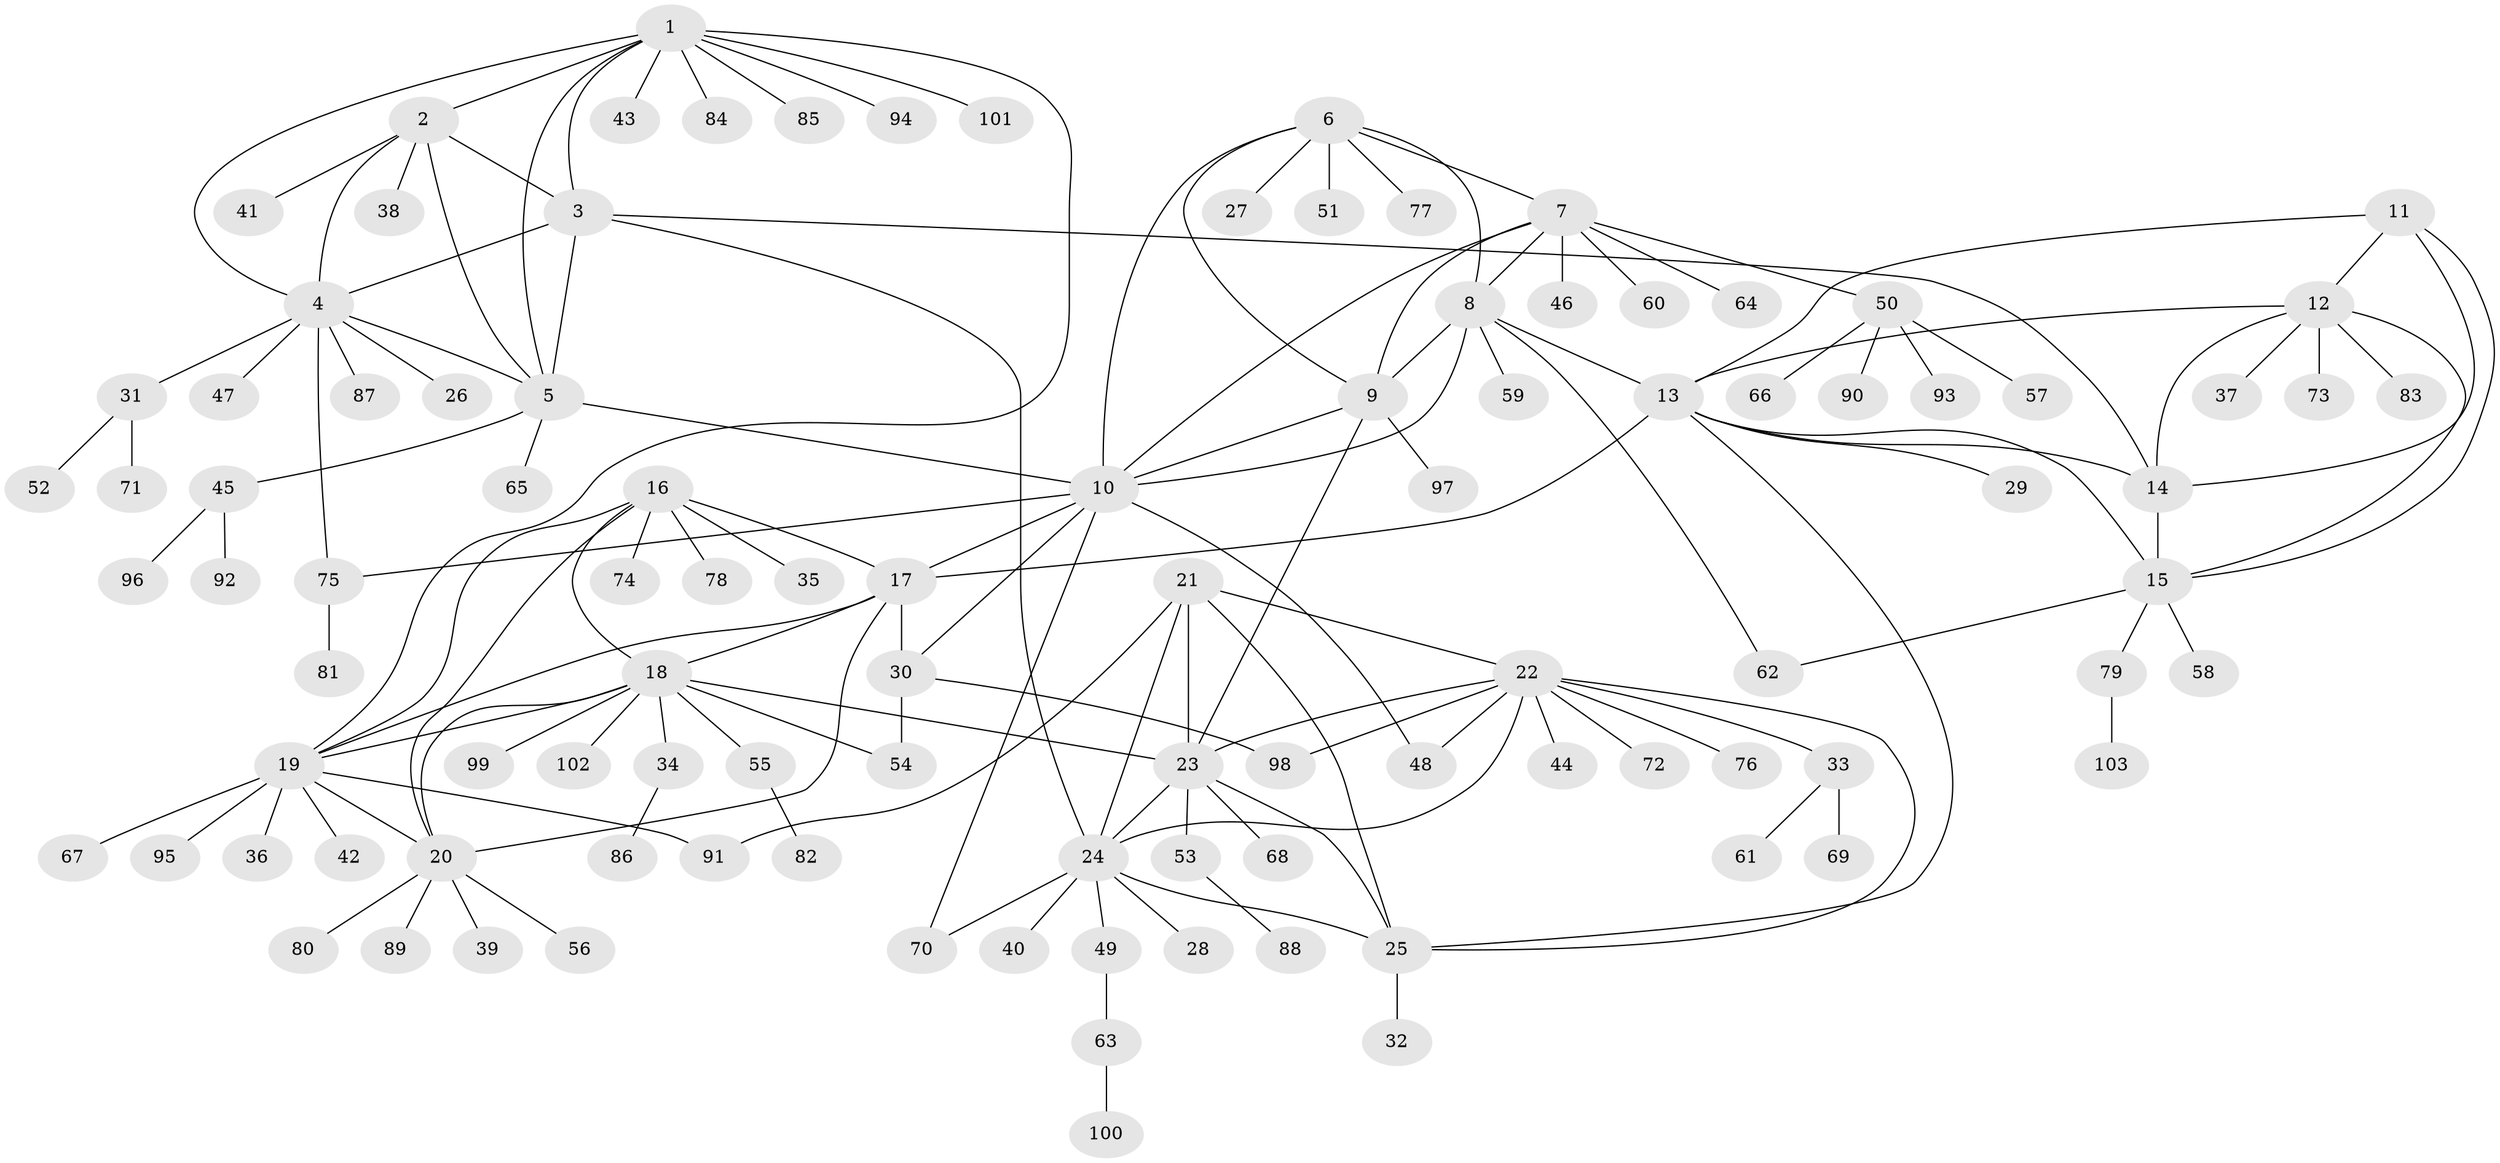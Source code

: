 // Generated by graph-tools (version 1.1) at 2025/11/02/27/25 16:11:32]
// undirected, 103 vertices, 146 edges
graph export_dot {
graph [start="1"]
  node [color=gray90,style=filled];
  1;
  2;
  3;
  4;
  5;
  6;
  7;
  8;
  9;
  10;
  11;
  12;
  13;
  14;
  15;
  16;
  17;
  18;
  19;
  20;
  21;
  22;
  23;
  24;
  25;
  26;
  27;
  28;
  29;
  30;
  31;
  32;
  33;
  34;
  35;
  36;
  37;
  38;
  39;
  40;
  41;
  42;
  43;
  44;
  45;
  46;
  47;
  48;
  49;
  50;
  51;
  52;
  53;
  54;
  55;
  56;
  57;
  58;
  59;
  60;
  61;
  62;
  63;
  64;
  65;
  66;
  67;
  68;
  69;
  70;
  71;
  72;
  73;
  74;
  75;
  76;
  77;
  78;
  79;
  80;
  81;
  82;
  83;
  84;
  85;
  86;
  87;
  88;
  89;
  90;
  91;
  92;
  93;
  94;
  95;
  96;
  97;
  98;
  99;
  100;
  101;
  102;
  103;
  1 -- 2;
  1 -- 3;
  1 -- 4;
  1 -- 5;
  1 -- 19;
  1 -- 43;
  1 -- 84;
  1 -- 85;
  1 -- 94;
  1 -- 101;
  2 -- 3;
  2 -- 4;
  2 -- 5;
  2 -- 38;
  2 -- 41;
  3 -- 4;
  3 -- 5;
  3 -- 14;
  3 -- 24;
  4 -- 5;
  4 -- 26;
  4 -- 31;
  4 -- 47;
  4 -- 75;
  4 -- 87;
  5 -- 10;
  5 -- 45;
  5 -- 65;
  6 -- 7;
  6 -- 8;
  6 -- 9;
  6 -- 10;
  6 -- 27;
  6 -- 51;
  6 -- 77;
  7 -- 8;
  7 -- 9;
  7 -- 10;
  7 -- 46;
  7 -- 50;
  7 -- 60;
  7 -- 64;
  8 -- 9;
  8 -- 10;
  8 -- 13;
  8 -- 59;
  8 -- 62;
  9 -- 10;
  9 -- 23;
  9 -- 97;
  10 -- 17;
  10 -- 30;
  10 -- 48;
  10 -- 70;
  10 -- 75;
  11 -- 12;
  11 -- 13;
  11 -- 14;
  11 -- 15;
  12 -- 13;
  12 -- 14;
  12 -- 15;
  12 -- 37;
  12 -- 73;
  12 -- 83;
  13 -- 14;
  13 -- 15;
  13 -- 17;
  13 -- 25;
  13 -- 29;
  14 -- 15;
  15 -- 58;
  15 -- 62;
  15 -- 79;
  16 -- 17;
  16 -- 18;
  16 -- 19;
  16 -- 20;
  16 -- 35;
  16 -- 74;
  16 -- 78;
  17 -- 18;
  17 -- 19;
  17 -- 20;
  17 -- 30;
  18 -- 19;
  18 -- 20;
  18 -- 23;
  18 -- 34;
  18 -- 54;
  18 -- 55;
  18 -- 99;
  18 -- 102;
  19 -- 20;
  19 -- 36;
  19 -- 42;
  19 -- 67;
  19 -- 91;
  19 -- 95;
  20 -- 39;
  20 -- 56;
  20 -- 80;
  20 -- 89;
  21 -- 22;
  21 -- 23;
  21 -- 24;
  21 -- 25;
  21 -- 91;
  22 -- 23;
  22 -- 24;
  22 -- 25;
  22 -- 33;
  22 -- 44;
  22 -- 48;
  22 -- 72;
  22 -- 76;
  22 -- 98;
  23 -- 24;
  23 -- 25;
  23 -- 53;
  23 -- 68;
  24 -- 25;
  24 -- 28;
  24 -- 40;
  24 -- 49;
  24 -- 70;
  25 -- 32;
  30 -- 54;
  30 -- 98;
  31 -- 52;
  31 -- 71;
  33 -- 61;
  33 -- 69;
  34 -- 86;
  45 -- 92;
  45 -- 96;
  49 -- 63;
  50 -- 57;
  50 -- 66;
  50 -- 90;
  50 -- 93;
  53 -- 88;
  55 -- 82;
  63 -- 100;
  75 -- 81;
  79 -- 103;
}
